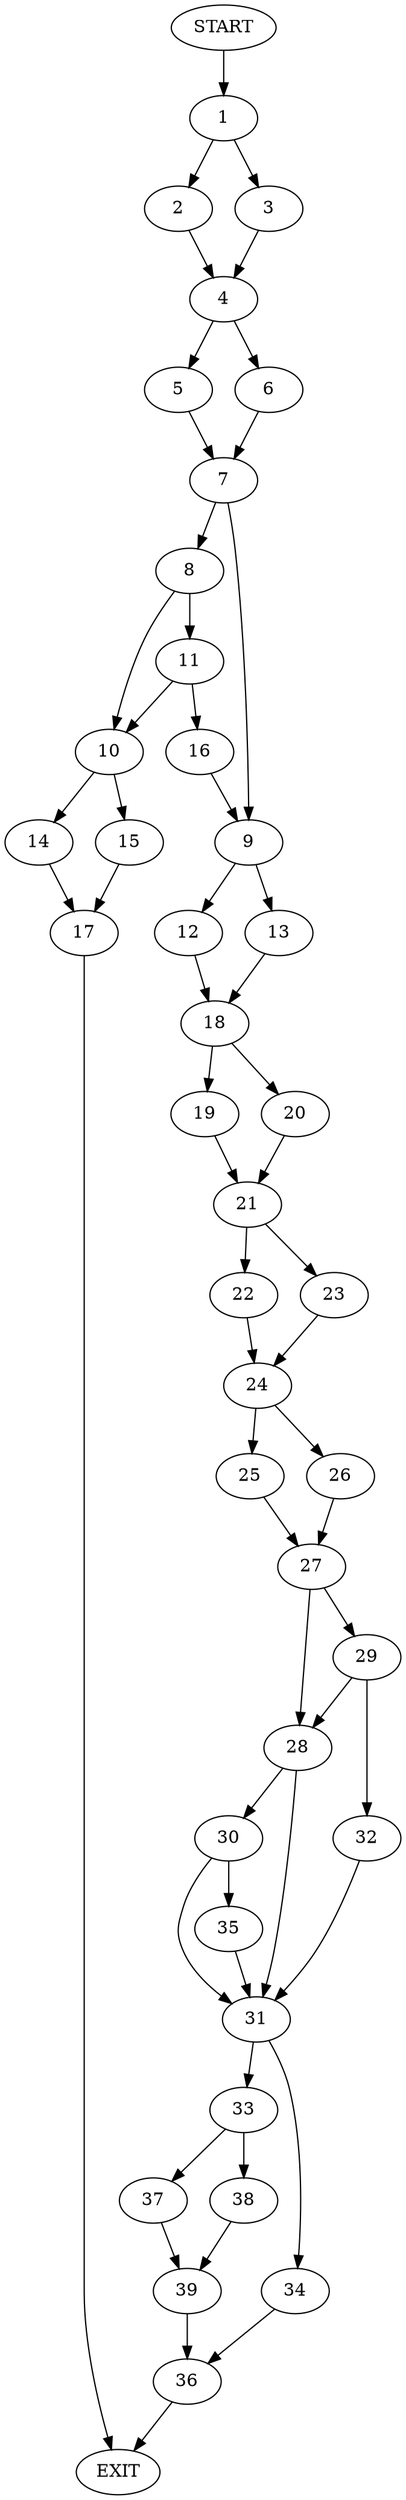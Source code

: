 digraph {
0 [label="START"]
40 [label="EXIT"]
0 -> 1
1 -> 2
1 -> 3
3 -> 4
2 -> 4
4 -> 5
4 -> 6
6 -> 7
5 -> 7
7 -> 8
7 -> 9
8 -> 10
8 -> 11
9 -> 12
9 -> 13
10 -> 14
10 -> 15
11 -> 10
11 -> 16
16 -> 9
14 -> 17
15 -> 17
17 -> 40
12 -> 18
13 -> 18
18 -> 19
18 -> 20
19 -> 21
20 -> 21
21 -> 22
21 -> 23
22 -> 24
23 -> 24
24 -> 25
24 -> 26
25 -> 27
26 -> 27
27 -> 28
27 -> 29
28 -> 30
28 -> 31
29 -> 32
29 -> 28
32 -> 31
31 -> 33
31 -> 34
30 -> 35
30 -> 31
35 -> 31
34 -> 36
33 -> 37
33 -> 38
38 -> 39
37 -> 39
39 -> 36
36 -> 40
}
